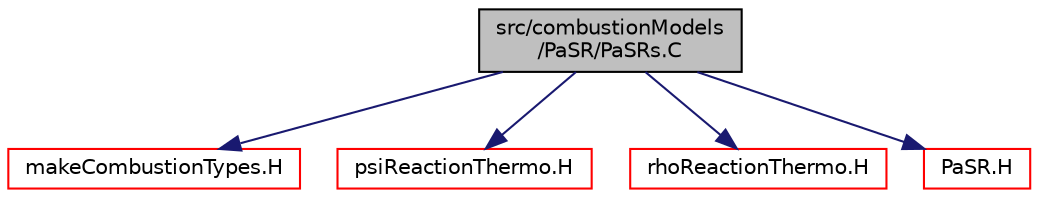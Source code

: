 digraph "src/combustionModels/PaSR/PaSRs.C"
{
  bgcolor="transparent";
  edge [fontname="Helvetica",fontsize="10",labelfontname="Helvetica",labelfontsize="10"];
  node [fontname="Helvetica",fontsize="10",shape=record];
  Node1 [label="src/combustionModels\l/PaSR/PaSRs.C",height=0.2,width=0.4,color="black", fillcolor="grey75", style="filled" fontcolor="black"];
  Node1 -> Node2 [color="midnightblue",fontsize="10",style="solid",fontname="Helvetica"];
  Node2 [label="makeCombustionTypes.H",height=0.2,width=0.4,color="red",URL="$makeCombustionTypes_8H.html"];
  Node1 -> Node3 [color="midnightblue",fontsize="10",style="solid",fontname="Helvetica"];
  Node3 [label="psiReactionThermo.H",height=0.2,width=0.4,color="red",URL="$psiReactionThermo_8H.html"];
  Node1 -> Node4 [color="midnightblue",fontsize="10",style="solid",fontname="Helvetica"];
  Node4 [label="rhoReactionThermo.H",height=0.2,width=0.4,color="red",URL="$rhoReactionThermo_8H.html"];
  Node1 -> Node5 [color="midnightblue",fontsize="10",style="solid",fontname="Helvetica"];
  Node5 [label="PaSR.H",height=0.2,width=0.4,color="red",URL="$PaSR_8H.html"];
}
